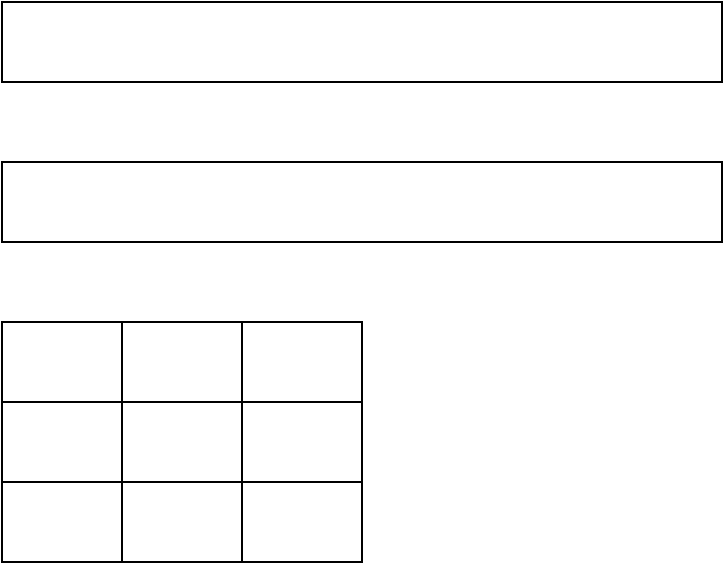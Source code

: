 <mxfile version="24.6.4" type="github">
  <diagram name="Page-1" id="SlwBsLvOOsn-Ke-6Gmf_">
    <mxGraphModel dx="719" dy="420" grid="1" gridSize="10" guides="1" tooltips="1" connect="1" arrows="1" fold="1" page="1" pageScale="1" pageWidth="850" pageHeight="1100" math="0" shadow="0">
      <root>
        <mxCell id="0" />
        <mxCell id="1" parent="0" />
        <mxCell id="PeSdWE2pNVBwDS5yGR03-2" value="" style="rounded=0;whiteSpace=wrap;html=1;" vertex="1" parent="1">
          <mxGeometry x="80" y="80" width="360" height="40" as="geometry" />
        </mxCell>
        <mxCell id="PeSdWE2pNVBwDS5yGR03-3" value="" style="rounded=0;whiteSpace=wrap;html=1;" vertex="1" parent="1">
          <mxGeometry x="80" y="160" width="360" height="40" as="geometry" />
        </mxCell>
        <mxCell id="PeSdWE2pNVBwDS5yGR03-4" value="" style="shape=table;startSize=0;container=1;collapsible=0;childLayout=tableLayout;fontSize=16;" vertex="1" parent="1">
          <mxGeometry x="80" y="240" width="180" height="120" as="geometry" />
        </mxCell>
        <mxCell id="PeSdWE2pNVBwDS5yGR03-5" value="" style="shape=tableRow;horizontal=0;startSize=0;swimlaneHead=0;swimlaneBody=0;strokeColor=inherit;top=0;left=0;bottom=0;right=0;collapsible=0;dropTarget=0;fillColor=none;points=[[0,0.5],[1,0.5]];portConstraint=eastwest;fontSize=16;" vertex="1" parent="PeSdWE2pNVBwDS5yGR03-4">
          <mxGeometry width="180" height="40" as="geometry" />
        </mxCell>
        <mxCell id="PeSdWE2pNVBwDS5yGR03-6" value="" style="shape=partialRectangle;html=1;whiteSpace=wrap;connectable=0;strokeColor=inherit;overflow=hidden;fillColor=none;top=0;left=0;bottom=0;right=0;pointerEvents=1;fontSize=16;" vertex="1" parent="PeSdWE2pNVBwDS5yGR03-5">
          <mxGeometry width="60" height="40" as="geometry">
            <mxRectangle width="60" height="40" as="alternateBounds" />
          </mxGeometry>
        </mxCell>
        <mxCell id="PeSdWE2pNVBwDS5yGR03-7" value="" style="shape=partialRectangle;html=1;whiteSpace=wrap;connectable=0;strokeColor=inherit;overflow=hidden;fillColor=none;top=0;left=0;bottom=0;right=0;pointerEvents=1;fontSize=16;" vertex="1" parent="PeSdWE2pNVBwDS5yGR03-5">
          <mxGeometry x="60" width="60" height="40" as="geometry">
            <mxRectangle width="60" height="40" as="alternateBounds" />
          </mxGeometry>
        </mxCell>
        <mxCell id="PeSdWE2pNVBwDS5yGR03-8" value="" style="shape=partialRectangle;html=1;whiteSpace=wrap;connectable=0;strokeColor=inherit;overflow=hidden;fillColor=none;top=0;left=0;bottom=0;right=0;pointerEvents=1;fontSize=16;" vertex="1" parent="PeSdWE2pNVBwDS5yGR03-5">
          <mxGeometry x="120" width="60" height="40" as="geometry">
            <mxRectangle width="60" height="40" as="alternateBounds" />
          </mxGeometry>
        </mxCell>
        <mxCell id="PeSdWE2pNVBwDS5yGR03-9" value="" style="shape=tableRow;horizontal=0;startSize=0;swimlaneHead=0;swimlaneBody=0;strokeColor=inherit;top=0;left=0;bottom=0;right=0;collapsible=0;dropTarget=0;fillColor=none;points=[[0,0.5],[1,0.5]];portConstraint=eastwest;fontSize=16;" vertex="1" parent="PeSdWE2pNVBwDS5yGR03-4">
          <mxGeometry y="40" width="180" height="40" as="geometry" />
        </mxCell>
        <mxCell id="PeSdWE2pNVBwDS5yGR03-10" value="" style="shape=partialRectangle;html=1;whiteSpace=wrap;connectable=0;strokeColor=inherit;overflow=hidden;fillColor=none;top=0;left=0;bottom=0;right=0;pointerEvents=1;fontSize=16;" vertex="1" parent="PeSdWE2pNVBwDS5yGR03-9">
          <mxGeometry width="60" height="40" as="geometry">
            <mxRectangle width="60" height="40" as="alternateBounds" />
          </mxGeometry>
        </mxCell>
        <mxCell id="PeSdWE2pNVBwDS5yGR03-11" value="" style="shape=partialRectangle;html=1;whiteSpace=wrap;connectable=0;strokeColor=inherit;overflow=hidden;fillColor=none;top=0;left=0;bottom=0;right=0;pointerEvents=1;fontSize=16;" vertex="1" parent="PeSdWE2pNVBwDS5yGR03-9">
          <mxGeometry x="60" width="60" height="40" as="geometry">
            <mxRectangle width="60" height="40" as="alternateBounds" />
          </mxGeometry>
        </mxCell>
        <mxCell id="PeSdWE2pNVBwDS5yGR03-12" value="" style="shape=partialRectangle;html=1;whiteSpace=wrap;connectable=0;strokeColor=inherit;overflow=hidden;fillColor=none;top=0;left=0;bottom=0;right=0;pointerEvents=1;fontSize=16;" vertex="1" parent="PeSdWE2pNVBwDS5yGR03-9">
          <mxGeometry x="120" width="60" height="40" as="geometry">
            <mxRectangle width="60" height="40" as="alternateBounds" />
          </mxGeometry>
        </mxCell>
        <mxCell id="PeSdWE2pNVBwDS5yGR03-13" value="" style="shape=tableRow;horizontal=0;startSize=0;swimlaneHead=0;swimlaneBody=0;strokeColor=inherit;top=0;left=0;bottom=0;right=0;collapsible=0;dropTarget=0;fillColor=none;points=[[0,0.5],[1,0.5]];portConstraint=eastwest;fontSize=16;" vertex="1" parent="PeSdWE2pNVBwDS5yGR03-4">
          <mxGeometry y="80" width="180" height="40" as="geometry" />
        </mxCell>
        <mxCell id="PeSdWE2pNVBwDS5yGR03-14" value="" style="shape=partialRectangle;html=1;whiteSpace=wrap;connectable=0;strokeColor=inherit;overflow=hidden;fillColor=none;top=0;left=0;bottom=0;right=0;pointerEvents=1;fontSize=16;" vertex="1" parent="PeSdWE2pNVBwDS5yGR03-13">
          <mxGeometry width="60" height="40" as="geometry">
            <mxRectangle width="60" height="40" as="alternateBounds" />
          </mxGeometry>
        </mxCell>
        <mxCell id="PeSdWE2pNVBwDS5yGR03-15" value="" style="shape=partialRectangle;html=1;whiteSpace=wrap;connectable=0;strokeColor=inherit;overflow=hidden;fillColor=none;top=0;left=0;bottom=0;right=0;pointerEvents=1;fontSize=16;" vertex="1" parent="PeSdWE2pNVBwDS5yGR03-13">
          <mxGeometry x="60" width="60" height="40" as="geometry">
            <mxRectangle width="60" height="40" as="alternateBounds" />
          </mxGeometry>
        </mxCell>
        <mxCell id="PeSdWE2pNVBwDS5yGR03-16" value="" style="shape=partialRectangle;html=1;whiteSpace=wrap;connectable=0;strokeColor=inherit;overflow=hidden;fillColor=none;top=0;left=0;bottom=0;right=0;pointerEvents=1;fontSize=16;" vertex="1" parent="PeSdWE2pNVBwDS5yGR03-13">
          <mxGeometry x="120" width="60" height="40" as="geometry">
            <mxRectangle width="60" height="40" as="alternateBounds" />
          </mxGeometry>
        </mxCell>
      </root>
    </mxGraphModel>
  </diagram>
</mxfile>
